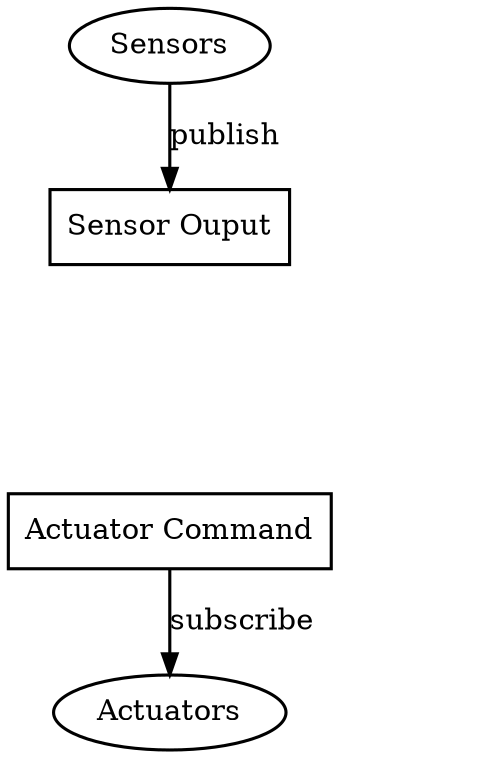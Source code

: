 digraph {
	edge [penwidth=1.5]
	node [penwidth=1.5]
	
	//Nodes
	node [shape=ellipse,style=filled,fillcolor=white];
	sensors[label="Sensors"];
	actuators[label="Actuators"];
	mystery_node[label="?",style=invis];
	sensors_side[shape=plaintext, label="Node",style=invis];
	actuators_side[shape=plaintext, label="Node",style=invis];
	{rank=same;sensors;sensors_side}
	{rank=same;actuators;actuators_side}

	//Topics
	node [shape=box,fillcolor=white];
	image[label="Sensor Ouput"];
	wheels_cmd[label="Actuator Command"];
	image_side[shape=plaintext, label="Topic",style=invis];
	wheels_cmd_side[shape=plaintext, label="Topic",style=invis];
	{rank=same;image;image_side}
	{rank=same;wheels_cmd;wheels_cmd_side}

	//Edges
	sensors->image[label="publish"];
	image->mystery_node[style=invis];
	mystery_node->wheels_cmd[style=invis];
	wheels_cmd->actuators[label="subscribe"];
}
